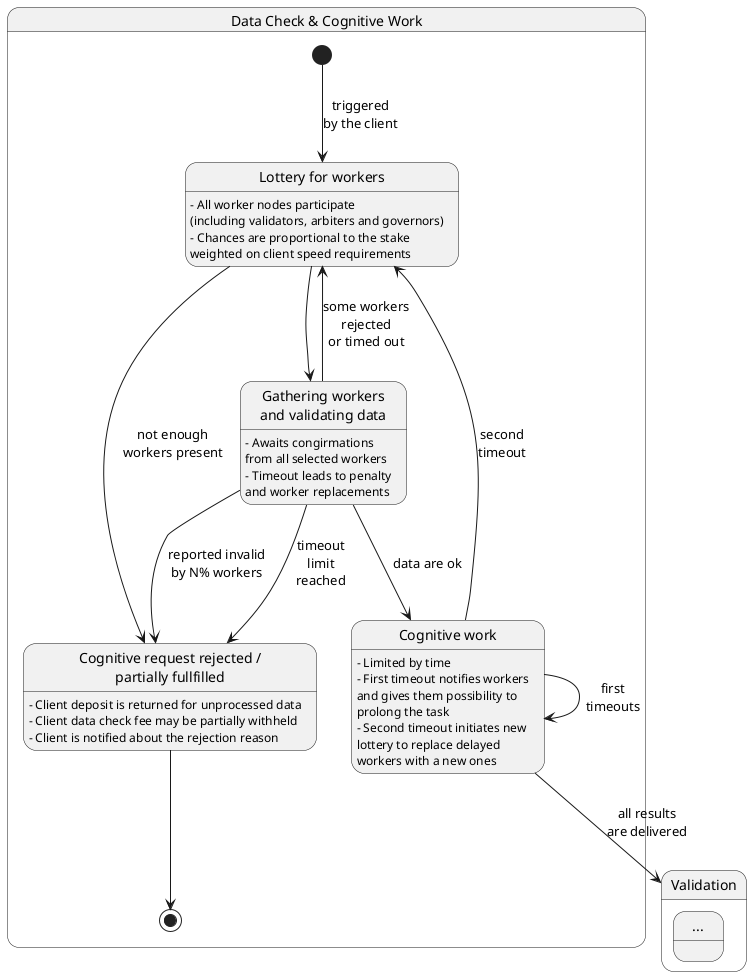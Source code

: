 @startuml
state "Data Check & Cognitive Work" as cognition {
  state "Lottery for workers" as lottery1
  state "Gathering workers\nand validating data" as wait1
  state "Cognitive request rejected /\npartially fullfilled" as rejected
  state "Cognitive work" as work

  lottery1: – All worker nodes participate
  lottery1:   (including validators, arbiters and governors)
  lottery1: – Chances are proportional to the stake
  lottery1:   weighted on client speed requirements

  wait1: – Awaits congirmations
  wait1:   from all selected workers
  wait1: – Timeout leads to penalty
  wait1:   and worker replacements

  rejected: – Client deposit is returned for unprocessed data
  rejected: – Client data check fee may be partially withheld
  rejected: – Client is notified about the rejection reason

  work: – Limited by time
  work: – First timeout notifies workers
  work:   and gives them possibility to
  work:   prolong the task
  work: – Second timeout initiates new
  work:   lottery to replace delayed
  work:   workers with a new ones

  [*] --> lottery1: triggered\nby the client
  lottery1 --> wait1
  lottery1 -right-> rejected: not enough\nworkers present
  wait1 --> lottery1: some workers\nrejected\nor timed out
  wait1 --> rejected: reported invalid\nby N% workers
  wait1 --> rejected: timeout\nlimit\nreached
  wait1 --> work: data are ok
  work --> work: first\ntimeouts
  work --> lottery1: second\ntimeout
  rejected --> [*]
}

state "Validation" as validation {
  state "..." as more
}

work --> validation: all results\nare delivered
@enduml
